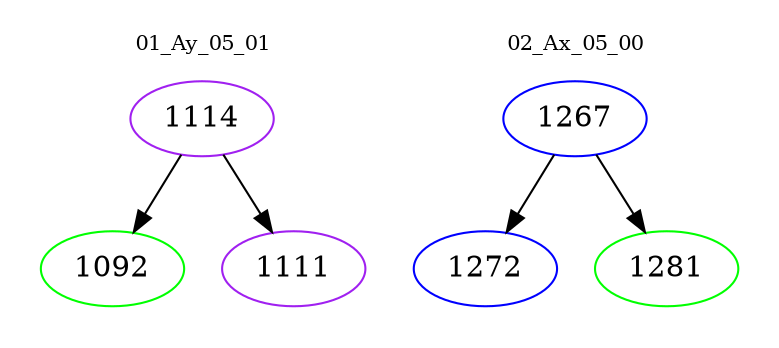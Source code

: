 digraph{
subgraph cluster_0 {
color = white
label = "01_Ay_05_01";
fontsize=10;
T0_1114 [label="1114", color="purple"]
T0_1114 -> T0_1092 [color="black"]
T0_1092 [label="1092", color="green"]
T0_1114 -> T0_1111 [color="black"]
T0_1111 [label="1111", color="purple"]
}
subgraph cluster_1 {
color = white
label = "02_Ax_05_00";
fontsize=10;
T1_1267 [label="1267", color="blue"]
T1_1267 -> T1_1272 [color="black"]
T1_1272 [label="1272", color="blue"]
T1_1267 -> T1_1281 [color="black"]
T1_1281 [label="1281", color="green"]
}
}
